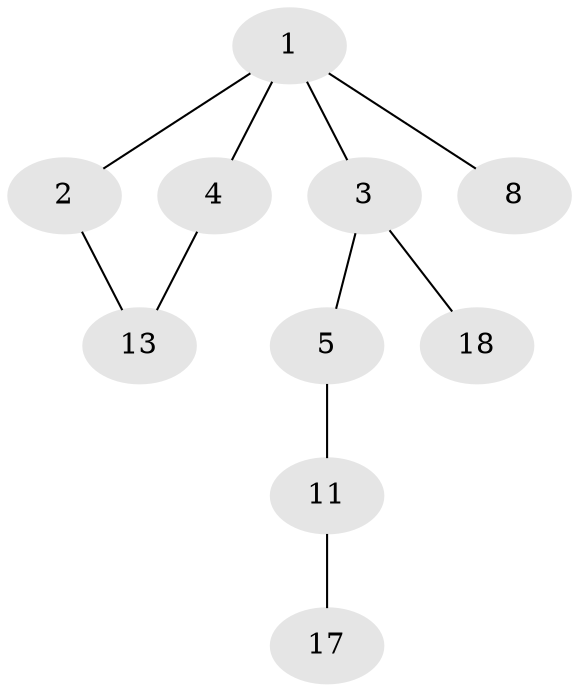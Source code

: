 // Generated by graph-tools (version 1.1) at 2025/46/02/15/25 05:46:28]
// undirected, 10 vertices, 10 edges
graph export_dot {
graph [start="1"]
  node [color=gray90,style=filled];
  1;
  2 [super="+6+15"];
  3;
  4 [super="+10"];
  5 [super="+7"];
  8 [super="+12+20"];
  11 [super="+14"];
  13 [super="+15"];
  17 [super="+6+12"];
  18 [super="+9+19+20"];
  1 -- 2;
  1 -- 3;
  1 -- 4;
  1 -- 8;
  2 -- 13;
  3 -- 5;
  3 -- 18;
  4 -- 13;
  5 -- 11;
  11 -- 17;
}
